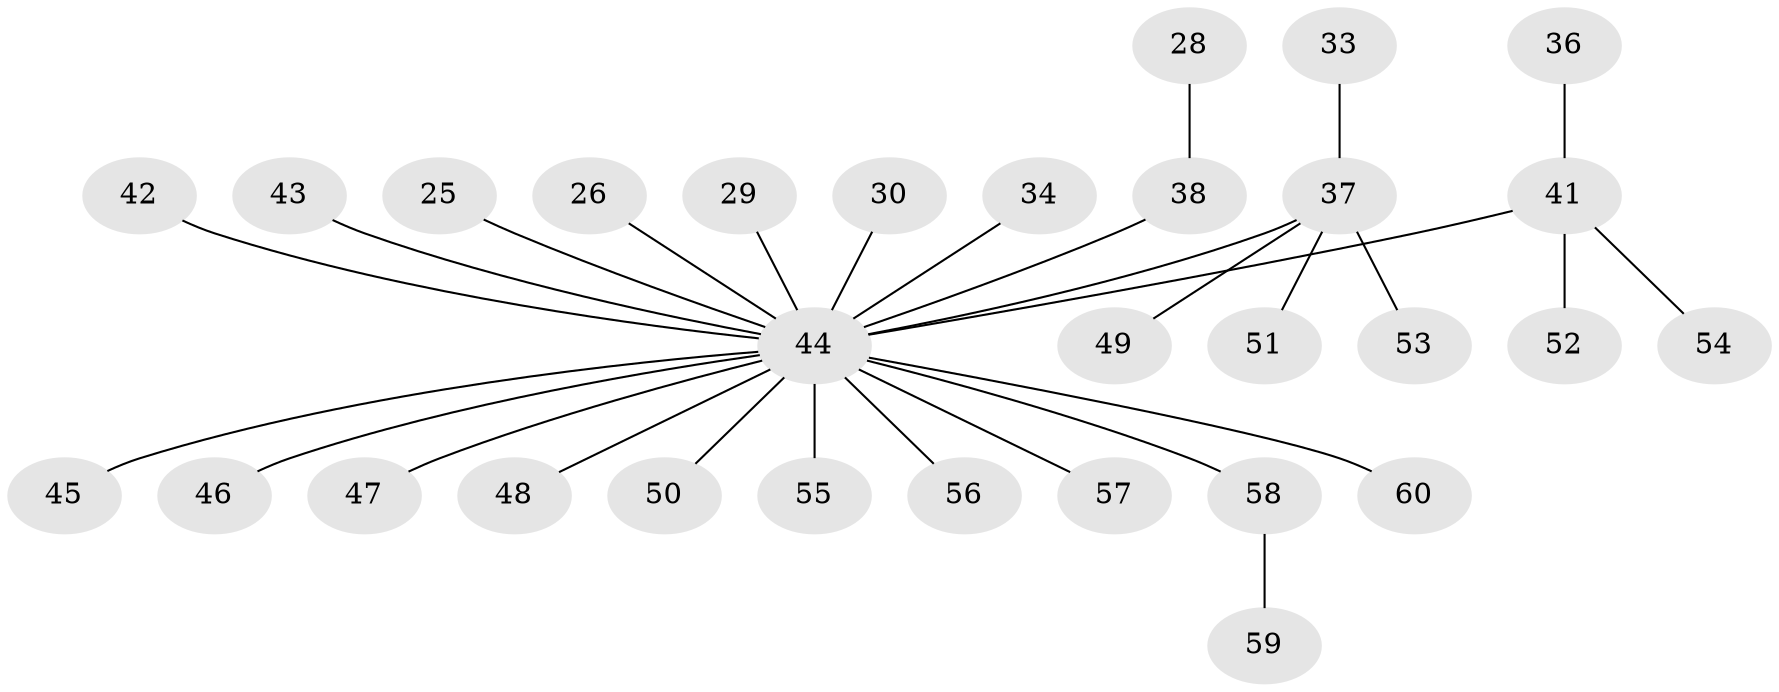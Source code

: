 // original degree distribution, {9: 0.016666666666666666, 13: 0.016666666666666666, 3: 0.16666666666666666, 2: 0.18333333333333332, 1: 0.5666666666666667, 4: 0.05}
// Generated by graph-tools (version 1.1) at 2025/48/03/09/25 04:48:06]
// undirected, 30 vertices, 29 edges
graph export_dot {
graph [start="1"]
  node [color=gray90,style=filled];
  25;
  26;
  28;
  29;
  30;
  33;
  34;
  36;
  37 [super="+32"];
  38 [super="+23"];
  41 [super="+24"];
  42;
  43;
  44 [super="+15+35+20"];
  45;
  46 [super="+22"];
  47;
  48;
  49;
  50;
  51;
  52;
  53;
  54;
  55 [super="+27"];
  56;
  57 [super="+3+12"];
  58 [super="+40+21"];
  59;
  60;
  25 -- 44;
  26 -- 44;
  28 -- 38;
  29 -- 44;
  30 -- 44;
  33 -- 37;
  34 -- 44;
  36 -- 41;
  37 -- 49;
  37 -- 53;
  37 -- 51;
  37 -- 44;
  38 -- 44;
  41 -- 52;
  41 -- 54;
  41 -- 44;
  42 -- 44;
  43 -- 44;
  44 -- 45;
  44 -- 47;
  44 -- 48;
  44 -- 50;
  44 -- 56;
  44 -- 57;
  44 -- 60;
  44 -- 58 [weight=2];
  44 -- 46;
  44 -- 55;
  58 -- 59;
}
